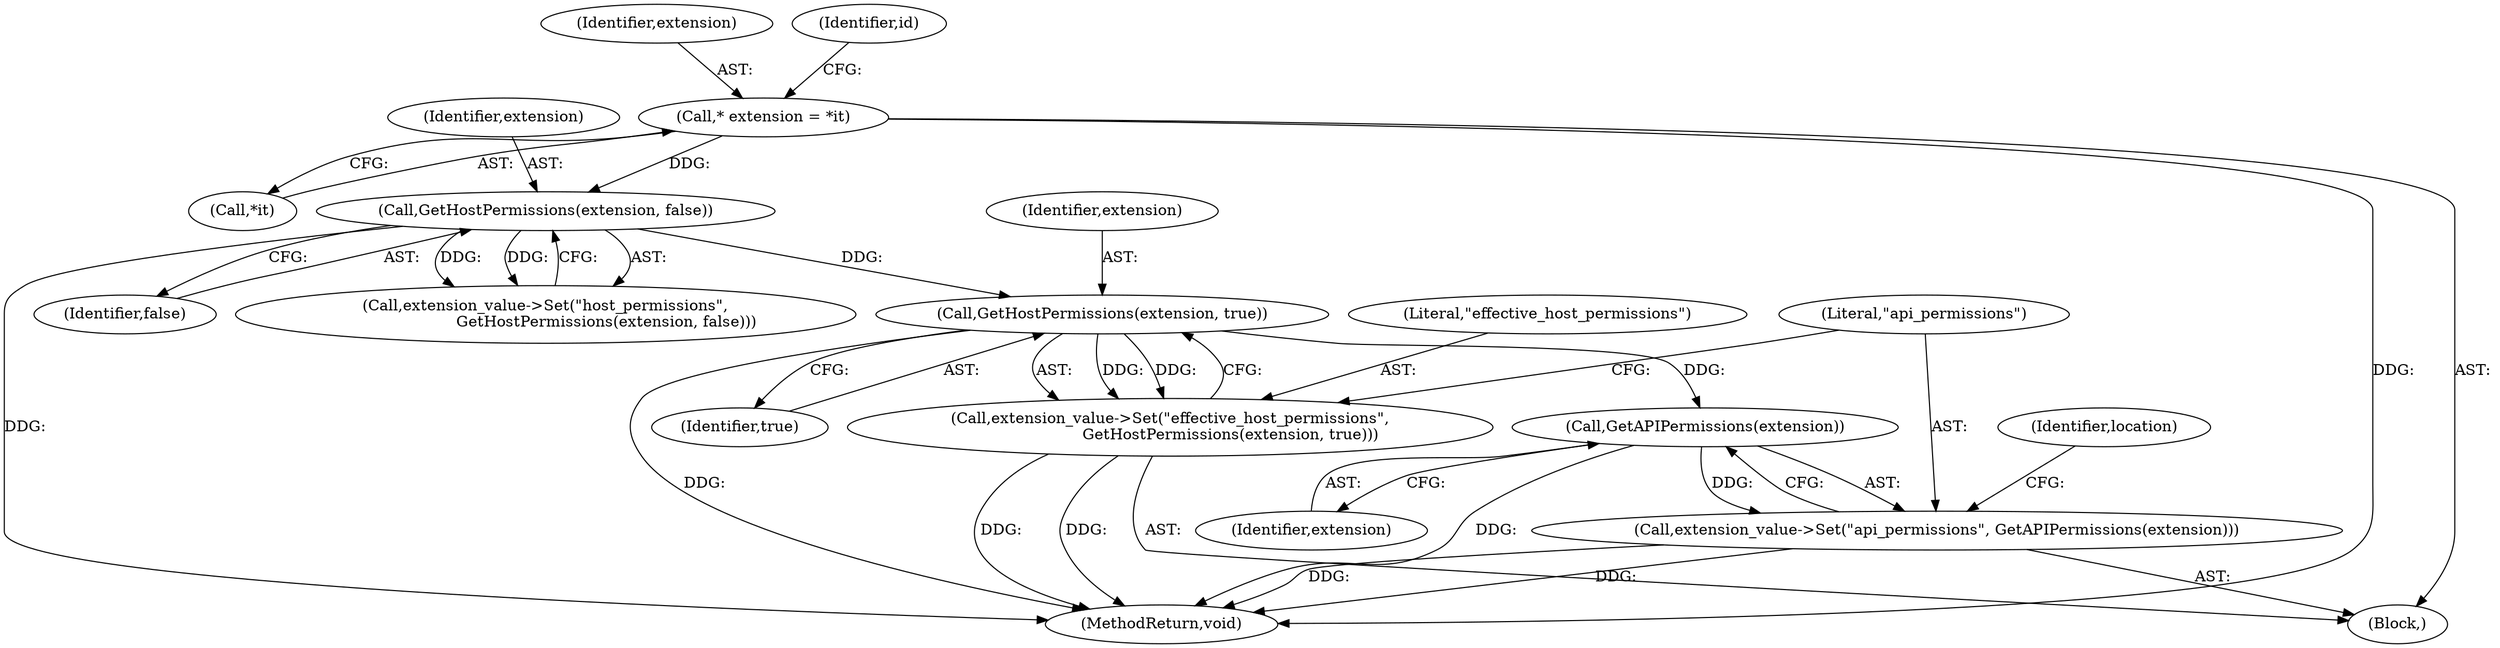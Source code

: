 digraph "0_Chrome_a03d4448faf2c40f4ef444a88cb9aace5b98e8c4@pointer" {
"1000183" [label="(Call,GetHostPermissions(extension, true))"];
"1000178" [label="(Call,GetHostPermissions(extension, false))"];
"1000146" [label="(Call,* extension = *it)"];
"1000181" [label="(Call,extension_value->Set(\"effective_host_permissions\",\n                         GetHostPermissions(extension, true)))"];
"1000188" [label="(Call,GetAPIPermissions(extension))"];
"1000186" [label="(Call,extension_value->Set(\"api_permissions\", GetAPIPermissions(extension)))"];
"1000181" [label="(Call,extension_value->Set(\"effective_host_permissions\",\n                         GetHostPermissions(extension, true)))"];
"1000188" [label="(Call,GetAPIPermissions(extension))"];
"1000186" [label="(Call,extension_value->Set(\"api_permissions\", GetAPIPermissions(extension)))"];
"1000182" [label="(Literal,\"effective_host_permissions\")"];
"1000184" [label="(Identifier,extension)"];
"1000187" [label="(Literal,\"api_permissions\")"];
"1000192" [label="(Identifier,location)"];
"1000189" [label="(Identifier,extension)"];
"1000185" [label="(Identifier,true)"];
"1000178" [label="(Call,GetHostPermissions(extension, false))"];
"1000146" [label="(Call,* extension = *it)"];
"1000183" [label="(Call,GetHostPermissions(extension, true))"];
"1000176" [label="(Call,extension_value->Set(\"host_permissions\",\n                         GetHostPermissions(extension, false)))"];
"1000179" [label="(Identifier,extension)"];
"1000180" [label="(Identifier,false)"];
"1000144" [label="(Block,)"];
"1000233" [label="(MethodReturn,void)"];
"1000148" [label="(Call,*it)"];
"1000147" [label="(Identifier,extension)"];
"1000152" [label="(Identifier,id)"];
"1000183" -> "1000181"  [label="AST: "];
"1000183" -> "1000185"  [label="CFG: "];
"1000184" -> "1000183"  [label="AST: "];
"1000185" -> "1000183"  [label="AST: "];
"1000181" -> "1000183"  [label="CFG: "];
"1000183" -> "1000233"  [label="DDG: "];
"1000183" -> "1000181"  [label="DDG: "];
"1000183" -> "1000181"  [label="DDG: "];
"1000178" -> "1000183"  [label="DDG: "];
"1000183" -> "1000188"  [label="DDG: "];
"1000178" -> "1000176"  [label="AST: "];
"1000178" -> "1000180"  [label="CFG: "];
"1000179" -> "1000178"  [label="AST: "];
"1000180" -> "1000178"  [label="AST: "];
"1000176" -> "1000178"  [label="CFG: "];
"1000178" -> "1000233"  [label="DDG: "];
"1000178" -> "1000176"  [label="DDG: "];
"1000178" -> "1000176"  [label="DDG: "];
"1000146" -> "1000178"  [label="DDG: "];
"1000146" -> "1000144"  [label="AST: "];
"1000146" -> "1000148"  [label="CFG: "];
"1000147" -> "1000146"  [label="AST: "];
"1000148" -> "1000146"  [label="AST: "];
"1000152" -> "1000146"  [label="CFG: "];
"1000146" -> "1000233"  [label="DDG: "];
"1000181" -> "1000144"  [label="AST: "];
"1000182" -> "1000181"  [label="AST: "];
"1000187" -> "1000181"  [label="CFG: "];
"1000181" -> "1000233"  [label="DDG: "];
"1000181" -> "1000233"  [label="DDG: "];
"1000188" -> "1000186"  [label="AST: "];
"1000188" -> "1000189"  [label="CFG: "];
"1000189" -> "1000188"  [label="AST: "];
"1000186" -> "1000188"  [label="CFG: "];
"1000188" -> "1000233"  [label="DDG: "];
"1000188" -> "1000186"  [label="DDG: "];
"1000186" -> "1000144"  [label="AST: "];
"1000187" -> "1000186"  [label="AST: "];
"1000192" -> "1000186"  [label="CFG: "];
"1000186" -> "1000233"  [label="DDG: "];
"1000186" -> "1000233"  [label="DDG: "];
}
